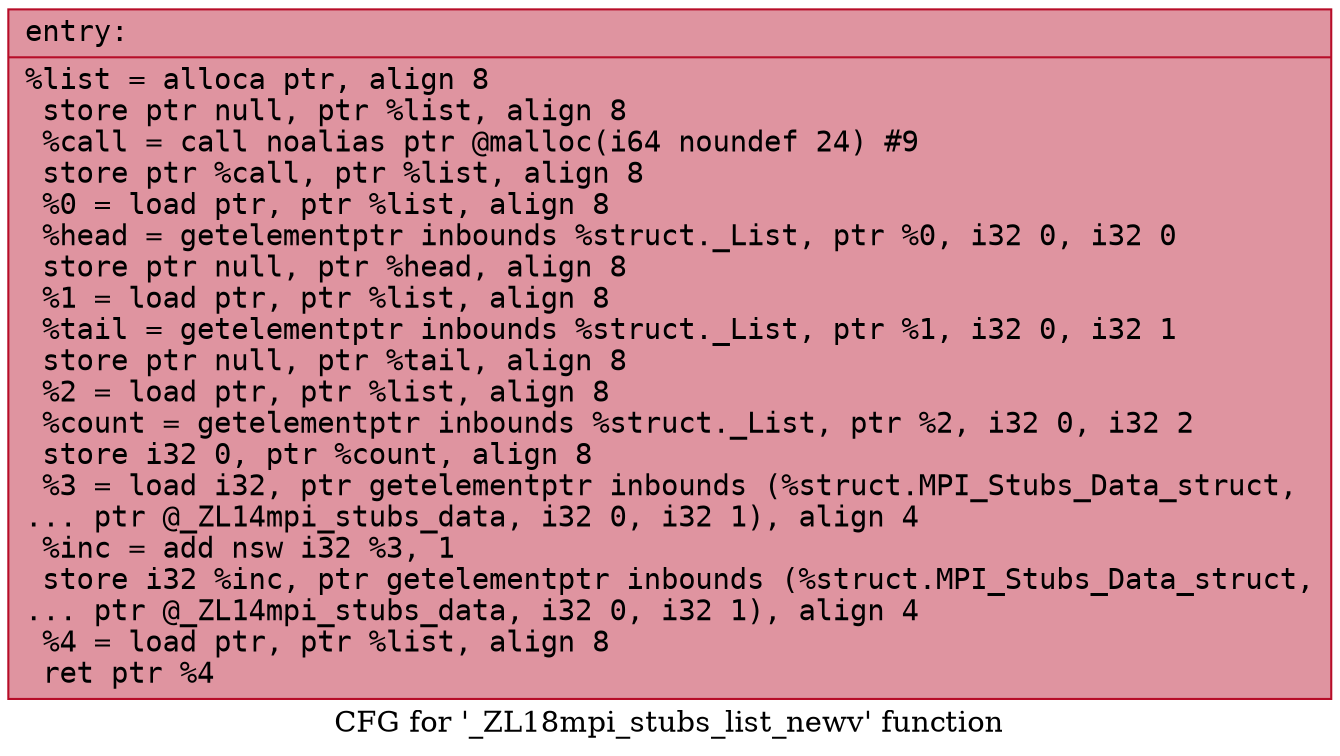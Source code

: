 digraph "CFG for '_ZL18mpi_stubs_list_newv' function" {
	label="CFG for '_ZL18mpi_stubs_list_newv' function";

	Node0x55ce002b1780 [shape=record,color="#b70d28ff", style=filled, fillcolor="#b70d2870" fontname="Courier",label="{entry:\l|  %list = alloca ptr, align 8\l  store ptr null, ptr %list, align 8\l  %call = call noalias ptr @malloc(i64 noundef 24) #9\l  store ptr %call, ptr %list, align 8\l  %0 = load ptr, ptr %list, align 8\l  %head = getelementptr inbounds %struct._List, ptr %0, i32 0, i32 0\l  store ptr null, ptr %head, align 8\l  %1 = load ptr, ptr %list, align 8\l  %tail = getelementptr inbounds %struct._List, ptr %1, i32 0, i32 1\l  store ptr null, ptr %tail, align 8\l  %2 = load ptr, ptr %list, align 8\l  %count = getelementptr inbounds %struct._List, ptr %2, i32 0, i32 2\l  store i32 0, ptr %count, align 8\l  %3 = load i32, ptr getelementptr inbounds (%struct.MPI_Stubs_Data_struct,\l... ptr @_ZL14mpi_stubs_data, i32 0, i32 1), align 4\l  %inc = add nsw i32 %3, 1\l  store i32 %inc, ptr getelementptr inbounds (%struct.MPI_Stubs_Data_struct,\l... ptr @_ZL14mpi_stubs_data, i32 0, i32 1), align 4\l  %4 = load ptr, ptr %list, align 8\l  ret ptr %4\l}"];
}
